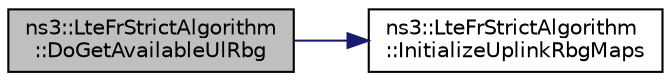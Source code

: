 digraph "ns3::LteFrStrictAlgorithm::DoGetAvailableUlRbg"
{
  edge [fontname="Helvetica",fontsize="10",labelfontname="Helvetica",labelfontsize="10"];
  node [fontname="Helvetica",fontsize="10",shape=record];
  rankdir="LR";
  Node1 [label="ns3::LteFrStrictAlgorithm\l::DoGetAvailableUlRbg",height=0.2,width=0.4,color="black", fillcolor="grey75", style="filled", fontcolor="black"];
  Node1 -> Node2 [color="midnightblue",fontsize="10",style="solid"];
  Node2 [label="ns3::LteFrStrictAlgorithm\l::InitializeUplinkRbgMaps",height=0.2,width=0.4,color="black", fillcolor="white", style="filled",URL="$d4/d9b/classns3_1_1LteFrStrictAlgorithm.html#a3fd76b56f5cd79233d6478d4046a3f04"];
}
